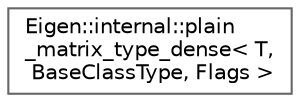 digraph "类继承关系图"
{
 // LATEX_PDF_SIZE
  bgcolor="transparent";
  edge [fontname=Helvetica,fontsize=10,labelfontname=Helvetica,labelfontsize=10];
  node [fontname=Helvetica,fontsize=10,shape=box,height=0.2,width=0.4];
  rankdir="LR";
  Node0 [id="Node000000",label="Eigen::internal::plain\l_matrix_type_dense\< T,\l BaseClassType, Flags \>",height=0.2,width=0.4,color="grey40", fillcolor="white", style="filled",URL="$struct_eigen_1_1internal_1_1plain__matrix__type__dense.html",tooltip=" "];
}
